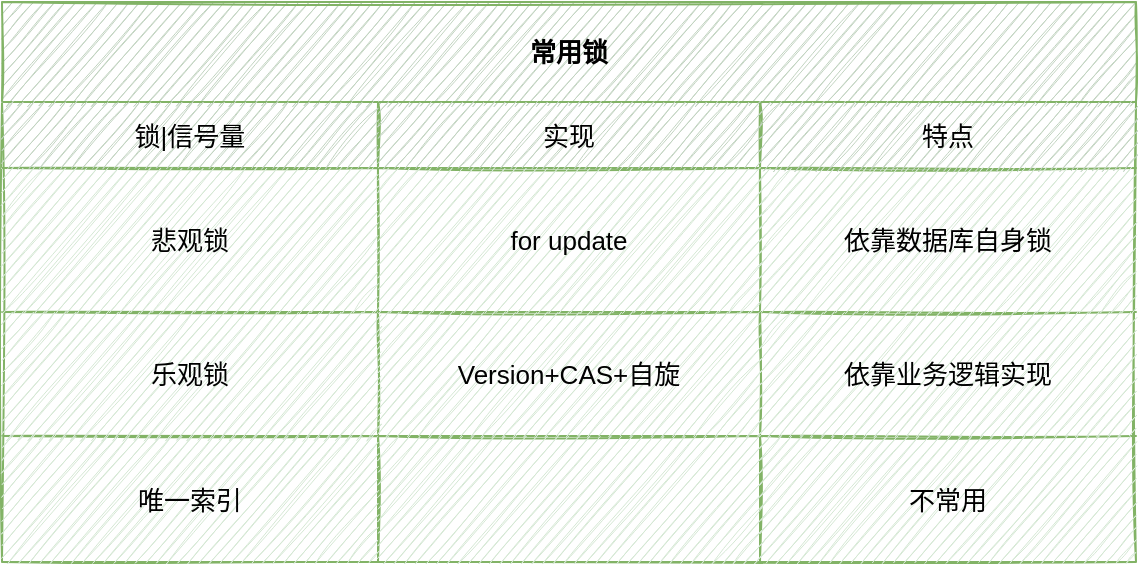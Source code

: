 <mxfile version="14.4.9" type="github">
  <diagram id="4LRPU6KNyU-Ndvv1ldix" name="第 1 页">
    <mxGraphModel dx="1302" dy="606" grid="1" gridSize="10" guides="1" tooltips="1" connect="1" arrows="1" fold="1" page="1" pageScale="1" pageWidth="827" pageHeight="1169" math="0" shadow="0">
      <root>
        <mxCell id="0" />
        <mxCell id="1" parent="0" />
        <mxCell id="oRL-UkejXz4SiQgVJAK_-1" value="常用锁" style="shape=table;html=1;whiteSpace=wrap;startSize=50;container=1;collapsible=0;childLayout=tableLayout;fontStyle=1;align=center;sketch=1;strokeColor=#82b366;fillColor=#C2D4C1;fontSize=13;" vertex="1" parent="1">
          <mxGeometry x="280" y="230" width="567" height="280" as="geometry" />
        </mxCell>
        <mxCell id="oRL-UkejXz4SiQgVJAK_-2" value="" style="shape=partialRectangle;html=1;whiteSpace=wrap;collapsible=0;dropTarget=0;pointerEvents=0;fillColor=none;top=0;left=0;bottom=0;right=0;points=[[0,0.5],[1,0.5]];portConstraint=eastwest;fontSize=13;" vertex="1" parent="oRL-UkejXz4SiQgVJAK_-1">
          <mxGeometry y="50" width="567" height="33" as="geometry" />
        </mxCell>
        <mxCell id="oRL-UkejXz4SiQgVJAK_-3" value="锁|信号量" style="shape=partialRectangle;html=1;whiteSpace=wrap;connectable=0;top=0;left=0;bottom=0;right=0;overflow=hidden;strokeColor=#82b366;sketch=1;fillColor=#C2D4C1;fontSize=13;" vertex="1" parent="oRL-UkejXz4SiQgVJAK_-2">
          <mxGeometry width="188" height="33" as="geometry" />
        </mxCell>
        <mxCell id="oRL-UkejXz4SiQgVJAK_-4" value="实现" style="shape=partialRectangle;html=1;whiteSpace=wrap;connectable=0;top=0;left=0;bottom=0;right=0;overflow=hidden;strokeColor=#82b366;sketch=1;fillColor=#C2D4C1;fontSize=13;" vertex="1" parent="oRL-UkejXz4SiQgVJAK_-2">
          <mxGeometry x="188" width="191" height="33" as="geometry" />
        </mxCell>
        <mxCell id="oRL-UkejXz4SiQgVJAK_-5" value="特点" style="shape=partialRectangle;html=1;whiteSpace=wrap;connectable=0;top=0;left=0;bottom=0;right=0;overflow=hidden;strokeColor=#82b366;sketch=1;fillColor=#C2D4C1;fontSize=13;" vertex="1" parent="oRL-UkejXz4SiQgVJAK_-2">
          <mxGeometry x="379" width="188" height="33" as="geometry" />
        </mxCell>
        <mxCell id="oRL-UkejXz4SiQgVJAK_-6" value="" style="shape=partialRectangle;html=1;whiteSpace=wrap;collapsible=0;dropTarget=0;pointerEvents=0;fillColor=none;top=0;left=0;bottom=0;right=0;points=[[0,0.5],[1,0.5]];portConstraint=eastwest;fontSize=13;" vertex="1" parent="oRL-UkejXz4SiQgVJAK_-1">
          <mxGeometry y="83" width="567" height="72" as="geometry" />
        </mxCell>
        <mxCell id="oRL-UkejXz4SiQgVJAK_-7" value="&lt;span style=&quot;color: rgb(1, 1, 1); font-size: 13px; text-align: left;&quot;&gt;悲观锁&lt;/span&gt;" style="shape=partialRectangle;html=1;whiteSpace=wrap;connectable=0;fillColor=#d5e8d4;top=0;left=0;bottom=0;right=0;overflow=hidden;fontSize=13;fontStyle=0;labelBorderColor=none;strokeColor=#82b366;sketch=1;" vertex="1" parent="oRL-UkejXz4SiQgVJAK_-6">
          <mxGeometry width="188" height="72" as="geometry" />
        </mxCell>
        <mxCell id="oRL-UkejXz4SiQgVJAK_-8" value="&lt;span style=&quot;color: rgb(1, 1, 1); font-size: 13px; text-align: left;&quot;&gt;for update&lt;/span&gt;" style="shape=partialRectangle;html=1;whiteSpace=wrap;connectable=0;fillColor=#d5e8d4;top=0;left=0;bottom=0;right=0;overflow=hidden;fontSize=13;fontStyle=0;labelBorderColor=none;strokeColor=#82b366;sketch=1;" vertex="1" parent="oRL-UkejXz4SiQgVJAK_-6">
          <mxGeometry x="188" width="191" height="72" as="geometry" />
        </mxCell>
        <mxCell id="oRL-UkejXz4SiQgVJAK_-9" value="依靠数据库自身锁" style="shape=partialRectangle;html=1;whiteSpace=wrap;connectable=0;fillColor=#d5e8d4;top=0;left=0;bottom=0;right=0;overflow=hidden;strokeColor=#82b366;sketch=1;fontSize=13;" vertex="1" parent="oRL-UkejXz4SiQgVJAK_-6">
          <mxGeometry x="379" width="188" height="72" as="geometry" />
        </mxCell>
        <mxCell id="oRL-UkejXz4SiQgVJAK_-10" value="" style="shape=partialRectangle;html=1;whiteSpace=wrap;collapsible=0;dropTarget=0;pointerEvents=0;fillColor=none;top=0;left=0;bottom=0;right=0;points=[[0,0.5],[1,0.5]];portConstraint=eastwest;fontSize=13;" vertex="1" parent="oRL-UkejXz4SiQgVJAK_-1">
          <mxGeometry y="155" width="567" height="62" as="geometry" />
        </mxCell>
        <mxCell id="oRL-UkejXz4SiQgVJAK_-11" value="&lt;span style=&quot;color: rgb(1, 1, 1); font-size: 13px; text-align: left;&quot;&gt;乐观锁&lt;/span&gt;" style="shape=partialRectangle;html=1;whiteSpace=wrap;connectable=0;fillColor=#d5e8d4;top=0;left=0;bottom=0;right=0;overflow=hidden;fontSize=13;fontStyle=0;labelBorderColor=none;strokeColor=#82b366;sketch=1;" vertex="1" parent="oRL-UkejXz4SiQgVJAK_-10">
          <mxGeometry width="188" height="62" as="geometry" />
        </mxCell>
        <mxCell id="oRL-UkejXz4SiQgVJAK_-12" value="&lt;span style=&quot;color: rgb(1, 1, 1); font-size: 13px; text-align: left;&quot;&gt;Version+CAS+自旋&lt;/span&gt;" style="shape=partialRectangle;html=1;whiteSpace=wrap;connectable=0;fillColor=#d5e8d4;top=0;left=0;bottom=0;right=0;overflow=hidden;fontSize=13;fontStyle=0;labelBorderColor=none;strokeColor=#82b366;sketch=1;" vertex="1" parent="oRL-UkejXz4SiQgVJAK_-10">
          <mxGeometry x="188" width="191" height="62" as="geometry" />
        </mxCell>
        <mxCell id="oRL-UkejXz4SiQgVJAK_-13" value="依靠业务逻辑实现" style="shape=partialRectangle;html=1;whiteSpace=wrap;connectable=0;fillColor=#d5e8d4;top=0;left=0;bottom=0;right=0;overflow=hidden;strokeColor=#82b366;sketch=1;fontSize=13;" vertex="1" parent="oRL-UkejXz4SiQgVJAK_-10">
          <mxGeometry x="379" width="188" height="62" as="geometry" />
        </mxCell>
        <mxCell id="oRL-UkejXz4SiQgVJAK_-14" style="shape=partialRectangle;html=1;whiteSpace=wrap;collapsible=0;dropTarget=0;pointerEvents=0;fillColor=none;top=0;left=0;bottom=0;right=0;points=[[0,0.5],[1,0.5]];portConstraint=eastwest;fontSize=13;" vertex="1" parent="oRL-UkejXz4SiQgVJAK_-1">
          <mxGeometry y="217" width="567" height="63" as="geometry" />
        </mxCell>
        <mxCell id="oRL-UkejXz4SiQgVJAK_-15" value="&lt;span style=&quot;color: rgb(1, 1, 1); font-size: 13px; text-align: left;&quot;&gt;唯一索引&lt;/span&gt;" style="shape=partialRectangle;html=1;whiteSpace=wrap;connectable=0;fillColor=#d5e8d4;top=0;left=0;bottom=0;right=0;overflow=hidden;fontSize=13;fontStyle=0;labelBorderColor=none;strokeColor=#82b366;sketch=1;" vertex="1" parent="oRL-UkejXz4SiQgVJAK_-14">
          <mxGeometry width="188" height="63" as="geometry" />
        </mxCell>
        <mxCell id="oRL-UkejXz4SiQgVJAK_-16" value="" style="shape=partialRectangle;html=1;whiteSpace=wrap;connectable=0;fillColor=#d5e8d4;top=0;left=0;bottom=0;right=0;overflow=hidden;fontSize=13;fontStyle=0;labelBorderColor=none;strokeColor=#82b366;sketch=1;" vertex="1" parent="oRL-UkejXz4SiQgVJAK_-14">
          <mxGeometry x="188" width="191" height="63" as="geometry" />
        </mxCell>
        <mxCell id="oRL-UkejXz4SiQgVJAK_-17" value="不常用" style="shape=partialRectangle;html=1;whiteSpace=wrap;connectable=0;fillColor=#d5e8d4;top=0;left=0;bottom=0;right=0;overflow=hidden;strokeColor=#82b366;sketch=1;fontSize=13;" vertex="1" parent="oRL-UkejXz4SiQgVJAK_-14">
          <mxGeometry x="379" width="188" height="63" as="geometry" />
        </mxCell>
      </root>
    </mxGraphModel>
  </diagram>
</mxfile>

